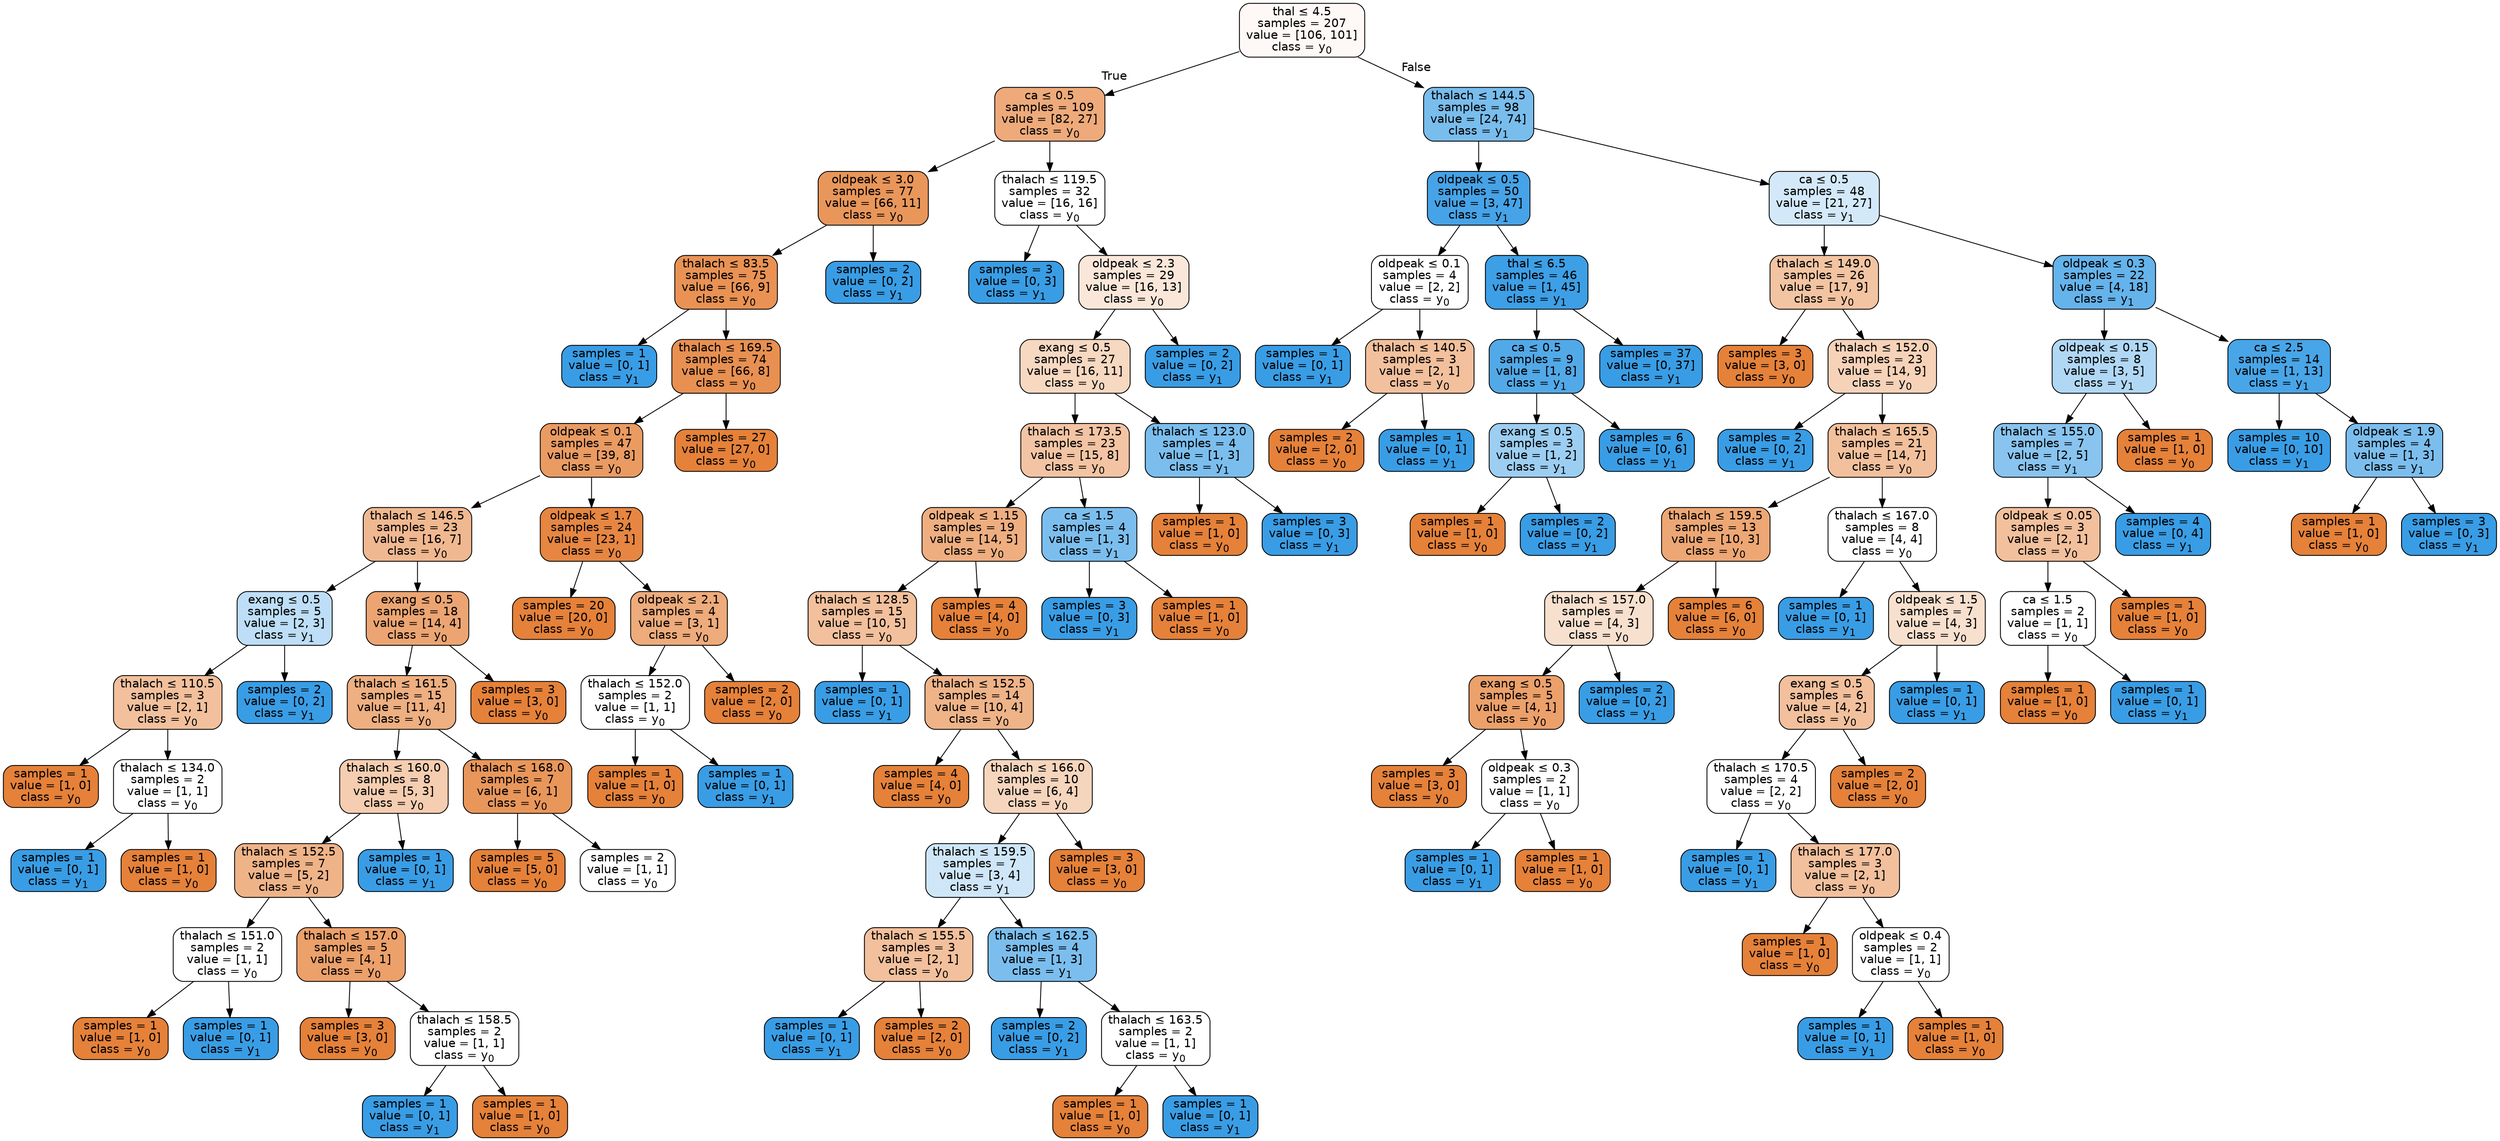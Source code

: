 digraph Tree {
node [shape=box, style="filled, rounded", color="black", fontname=helvetica] ;
edge [fontname=helvetica] ;
0 [label=<thal &le; 4.5<br/>samples = 207<br/>value = [106, 101]<br/>class = y<SUB>0</SUB>>, fillcolor="#fef9f6"] ;
1 [label=<ca &le; 0.5<br/>samples = 109<br/>value = [82, 27]<br/>class = y<SUB>0</SUB>>, fillcolor="#eeaa7a"] ;
0 -> 1 [labeldistance=2.5, labelangle=45, headlabel="True"] ;
2 [label=<oldpeak &le; 3.0<br/>samples = 77<br/>value = [66, 11]<br/>class = y<SUB>0</SUB>>, fillcolor="#e9965a"] ;
1 -> 2 ;
3 [label=<thalach &le; 83.5<br/>samples = 75<br/>value = [66, 9]<br/>class = y<SUB>0</SUB>>, fillcolor="#e99254"] ;
2 -> 3 ;
4 [label=<samples = 1<br/>value = [0, 1]<br/>class = y<SUB>1</SUB>>, fillcolor="#399de5"] ;
3 -> 4 ;
5 [label=<thalach &le; 169.5<br/>samples = 74<br/>value = [66, 8]<br/>class = y<SUB>0</SUB>>, fillcolor="#e89051"] ;
3 -> 5 ;
6 [label=<oldpeak &le; 0.1<br/>samples = 47<br/>value = [39, 8]<br/>class = y<SUB>0</SUB>>, fillcolor="#ea9b62"] ;
5 -> 6 ;
7 [label=<thalach &le; 146.5<br/>samples = 23<br/>value = [16, 7]<br/>class = y<SUB>0</SUB>>, fillcolor="#f0b890"] ;
6 -> 7 ;
8 [label=<exang &le; 0.5<br/>samples = 5<br/>value = [2, 3]<br/>class = y<SUB>1</SUB>>, fillcolor="#bddef6"] ;
7 -> 8 ;
9 [label=<thalach &le; 110.5<br/>samples = 3<br/>value = [2, 1]<br/>class = y<SUB>0</SUB>>, fillcolor="#f2c09c"] ;
8 -> 9 ;
10 [label=<samples = 1<br/>value = [1, 0]<br/>class = y<SUB>0</SUB>>, fillcolor="#e58139"] ;
9 -> 10 ;
11 [label=<thalach &le; 134.0<br/>samples = 2<br/>value = [1, 1]<br/>class = y<SUB>0</SUB>>, fillcolor="#ffffff"] ;
9 -> 11 ;
12 [label=<samples = 1<br/>value = [0, 1]<br/>class = y<SUB>1</SUB>>, fillcolor="#399de5"] ;
11 -> 12 ;
13 [label=<samples = 1<br/>value = [1, 0]<br/>class = y<SUB>0</SUB>>, fillcolor="#e58139"] ;
11 -> 13 ;
14 [label=<samples = 2<br/>value = [0, 2]<br/>class = y<SUB>1</SUB>>, fillcolor="#399de5"] ;
8 -> 14 ;
15 [label=<exang &le; 0.5<br/>samples = 18<br/>value = [14, 4]<br/>class = y<SUB>0</SUB>>, fillcolor="#eca572"] ;
7 -> 15 ;
16 [label=<thalach &le; 161.5<br/>samples = 15<br/>value = [11, 4]<br/>class = y<SUB>0</SUB>>, fillcolor="#eeaf81"] ;
15 -> 16 ;
17 [label=<thalach &le; 160.0<br/>samples = 8<br/>value = [5, 3]<br/>class = y<SUB>0</SUB>>, fillcolor="#f5cdb0"] ;
16 -> 17 ;
18 [label=<thalach &le; 152.5<br/>samples = 7<br/>value = [5, 2]<br/>class = y<SUB>0</SUB>>, fillcolor="#efb388"] ;
17 -> 18 ;
19 [label=<thalach &le; 151.0<br/>samples = 2<br/>value = [1, 1]<br/>class = y<SUB>0</SUB>>, fillcolor="#ffffff"] ;
18 -> 19 ;
20 [label=<samples = 1<br/>value = [1, 0]<br/>class = y<SUB>0</SUB>>, fillcolor="#e58139"] ;
19 -> 20 ;
21 [label=<samples = 1<br/>value = [0, 1]<br/>class = y<SUB>1</SUB>>, fillcolor="#399de5"] ;
19 -> 21 ;
22 [label=<thalach &le; 157.0<br/>samples = 5<br/>value = [4, 1]<br/>class = y<SUB>0</SUB>>, fillcolor="#eca06a"] ;
18 -> 22 ;
23 [label=<samples = 3<br/>value = [3, 0]<br/>class = y<SUB>0</SUB>>, fillcolor="#e58139"] ;
22 -> 23 ;
24 [label=<thalach &le; 158.5<br/>samples = 2<br/>value = [1, 1]<br/>class = y<SUB>0</SUB>>, fillcolor="#ffffff"] ;
22 -> 24 ;
25 [label=<samples = 1<br/>value = [0, 1]<br/>class = y<SUB>1</SUB>>, fillcolor="#399de5"] ;
24 -> 25 ;
26 [label=<samples = 1<br/>value = [1, 0]<br/>class = y<SUB>0</SUB>>, fillcolor="#e58139"] ;
24 -> 26 ;
27 [label=<samples = 1<br/>value = [0, 1]<br/>class = y<SUB>1</SUB>>, fillcolor="#399de5"] ;
17 -> 27 ;
28 [label=<thalach &le; 168.0<br/>samples = 7<br/>value = [6, 1]<br/>class = y<SUB>0</SUB>>, fillcolor="#e9965a"] ;
16 -> 28 ;
29 [label=<samples = 5<br/>value = [5, 0]<br/>class = y<SUB>0</SUB>>, fillcolor="#e58139"] ;
28 -> 29 ;
30 [label=<samples = 2<br/>value = [1, 1]<br/>class = y<SUB>0</SUB>>, fillcolor="#ffffff"] ;
28 -> 30 ;
31 [label=<samples = 3<br/>value = [3, 0]<br/>class = y<SUB>0</SUB>>, fillcolor="#e58139"] ;
15 -> 31 ;
32 [label=<oldpeak &le; 1.7<br/>samples = 24<br/>value = [23, 1]<br/>class = y<SUB>0</SUB>>, fillcolor="#e68642"] ;
6 -> 32 ;
33 [label=<samples = 20<br/>value = [20, 0]<br/>class = y<SUB>0</SUB>>, fillcolor="#e58139"] ;
32 -> 33 ;
34 [label=<oldpeak &le; 2.1<br/>samples = 4<br/>value = [3, 1]<br/>class = y<SUB>0</SUB>>, fillcolor="#eeab7b"] ;
32 -> 34 ;
35 [label=<thalach &le; 152.0<br/>samples = 2<br/>value = [1, 1]<br/>class = y<SUB>0</SUB>>, fillcolor="#ffffff"] ;
34 -> 35 ;
36 [label=<samples = 1<br/>value = [1, 0]<br/>class = y<SUB>0</SUB>>, fillcolor="#e58139"] ;
35 -> 36 ;
37 [label=<samples = 1<br/>value = [0, 1]<br/>class = y<SUB>1</SUB>>, fillcolor="#399de5"] ;
35 -> 37 ;
38 [label=<samples = 2<br/>value = [2, 0]<br/>class = y<SUB>0</SUB>>, fillcolor="#e58139"] ;
34 -> 38 ;
39 [label=<samples = 27<br/>value = [27, 0]<br/>class = y<SUB>0</SUB>>, fillcolor="#e58139"] ;
5 -> 39 ;
40 [label=<samples = 2<br/>value = [0, 2]<br/>class = y<SUB>1</SUB>>, fillcolor="#399de5"] ;
2 -> 40 ;
41 [label=<thalach &le; 119.5<br/>samples = 32<br/>value = [16, 16]<br/>class = y<SUB>0</SUB>>, fillcolor="#ffffff"] ;
1 -> 41 ;
42 [label=<samples = 3<br/>value = [0, 3]<br/>class = y<SUB>1</SUB>>, fillcolor="#399de5"] ;
41 -> 42 ;
43 [label=<oldpeak &le; 2.3<br/>samples = 29<br/>value = [16, 13]<br/>class = y<SUB>0</SUB>>, fillcolor="#fae7da"] ;
41 -> 43 ;
44 [label=<exang &le; 0.5<br/>samples = 27<br/>value = [16, 11]<br/>class = y<SUB>0</SUB>>, fillcolor="#f7d8c1"] ;
43 -> 44 ;
45 [label=<thalach &le; 173.5<br/>samples = 23<br/>value = [15, 8]<br/>class = y<SUB>0</SUB>>, fillcolor="#f3c4a3"] ;
44 -> 45 ;
46 [label=<oldpeak &le; 1.15<br/>samples = 19<br/>value = [14, 5]<br/>class = y<SUB>0</SUB>>, fillcolor="#eeae80"] ;
45 -> 46 ;
47 [label=<thalach &le; 128.5<br/>samples = 15<br/>value = [10, 5]<br/>class = y<SUB>0</SUB>>, fillcolor="#f2c09c"] ;
46 -> 47 ;
48 [label=<samples = 1<br/>value = [0, 1]<br/>class = y<SUB>1</SUB>>, fillcolor="#399de5"] ;
47 -> 48 ;
49 [label=<thalach &le; 152.5<br/>samples = 14<br/>value = [10, 4]<br/>class = y<SUB>0</SUB>>, fillcolor="#efb388"] ;
47 -> 49 ;
50 [label=<samples = 4<br/>value = [4, 0]<br/>class = y<SUB>0</SUB>>, fillcolor="#e58139"] ;
49 -> 50 ;
51 [label=<thalach &le; 166.0<br/>samples = 10<br/>value = [6, 4]<br/>class = y<SUB>0</SUB>>, fillcolor="#f6d5bd"] ;
49 -> 51 ;
52 [label=<thalach &le; 159.5<br/>samples = 7<br/>value = [3, 4]<br/>class = y<SUB>1</SUB>>, fillcolor="#cee6f8"] ;
51 -> 52 ;
53 [label=<thalach &le; 155.5<br/>samples = 3<br/>value = [2, 1]<br/>class = y<SUB>0</SUB>>, fillcolor="#f2c09c"] ;
52 -> 53 ;
54 [label=<samples = 1<br/>value = [0, 1]<br/>class = y<SUB>1</SUB>>, fillcolor="#399de5"] ;
53 -> 54 ;
55 [label=<samples = 2<br/>value = [2, 0]<br/>class = y<SUB>0</SUB>>, fillcolor="#e58139"] ;
53 -> 55 ;
56 [label=<thalach &le; 162.5<br/>samples = 4<br/>value = [1, 3]<br/>class = y<SUB>1</SUB>>, fillcolor="#7bbeee"] ;
52 -> 56 ;
57 [label=<samples = 2<br/>value = [0, 2]<br/>class = y<SUB>1</SUB>>, fillcolor="#399de5"] ;
56 -> 57 ;
58 [label=<thalach &le; 163.5<br/>samples = 2<br/>value = [1, 1]<br/>class = y<SUB>0</SUB>>, fillcolor="#ffffff"] ;
56 -> 58 ;
59 [label=<samples = 1<br/>value = [1, 0]<br/>class = y<SUB>0</SUB>>, fillcolor="#e58139"] ;
58 -> 59 ;
60 [label=<samples = 1<br/>value = [0, 1]<br/>class = y<SUB>1</SUB>>, fillcolor="#399de5"] ;
58 -> 60 ;
61 [label=<samples = 3<br/>value = [3, 0]<br/>class = y<SUB>0</SUB>>, fillcolor="#e58139"] ;
51 -> 61 ;
62 [label=<samples = 4<br/>value = [4, 0]<br/>class = y<SUB>0</SUB>>, fillcolor="#e58139"] ;
46 -> 62 ;
63 [label=<ca &le; 1.5<br/>samples = 4<br/>value = [1, 3]<br/>class = y<SUB>1</SUB>>, fillcolor="#7bbeee"] ;
45 -> 63 ;
64 [label=<samples = 3<br/>value = [0, 3]<br/>class = y<SUB>1</SUB>>, fillcolor="#399de5"] ;
63 -> 64 ;
65 [label=<samples = 1<br/>value = [1, 0]<br/>class = y<SUB>0</SUB>>, fillcolor="#e58139"] ;
63 -> 65 ;
66 [label=<thalach &le; 123.0<br/>samples = 4<br/>value = [1, 3]<br/>class = y<SUB>1</SUB>>, fillcolor="#7bbeee"] ;
44 -> 66 ;
67 [label=<samples = 1<br/>value = [1, 0]<br/>class = y<SUB>0</SUB>>, fillcolor="#e58139"] ;
66 -> 67 ;
68 [label=<samples = 3<br/>value = [0, 3]<br/>class = y<SUB>1</SUB>>, fillcolor="#399de5"] ;
66 -> 68 ;
69 [label=<samples = 2<br/>value = [0, 2]<br/>class = y<SUB>1</SUB>>, fillcolor="#399de5"] ;
43 -> 69 ;
70 [label=<thalach &le; 144.5<br/>samples = 98<br/>value = [24, 74]<br/>class = y<SUB>1</SUB>>, fillcolor="#79bded"] ;
0 -> 70 [labeldistance=2.5, labelangle=-45, headlabel="False"] ;
71 [label=<oldpeak &le; 0.5<br/>samples = 50<br/>value = [3, 47]<br/>class = y<SUB>1</SUB>>, fillcolor="#46a3e7"] ;
70 -> 71 ;
72 [label=<oldpeak &le; 0.1<br/>samples = 4<br/>value = [2, 2]<br/>class = y<SUB>0</SUB>>, fillcolor="#ffffff"] ;
71 -> 72 ;
73 [label=<samples = 1<br/>value = [0, 1]<br/>class = y<SUB>1</SUB>>, fillcolor="#399de5"] ;
72 -> 73 ;
74 [label=<thalach &le; 140.5<br/>samples = 3<br/>value = [2, 1]<br/>class = y<SUB>0</SUB>>, fillcolor="#f2c09c"] ;
72 -> 74 ;
75 [label=<samples = 2<br/>value = [2, 0]<br/>class = y<SUB>0</SUB>>, fillcolor="#e58139"] ;
74 -> 75 ;
76 [label=<samples = 1<br/>value = [0, 1]<br/>class = y<SUB>1</SUB>>, fillcolor="#399de5"] ;
74 -> 76 ;
77 [label=<thal &le; 6.5<br/>samples = 46<br/>value = [1, 45]<br/>class = y<SUB>1</SUB>>, fillcolor="#3d9fe6"] ;
71 -> 77 ;
78 [label=<ca &le; 0.5<br/>samples = 9<br/>value = [1, 8]<br/>class = y<SUB>1</SUB>>, fillcolor="#52a9e8"] ;
77 -> 78 ;
79 [label=<exang &le; 0.5<br/>samples = 3<br/>value = [1, 2]<br/>class = y<SUB>1</SUB>>, fillcolor="#9ccef2"] ;
78 -> 79 ;
80 [label=<samples = 1<br/>value = [1, 0]<br/>class = y<SUB>0</SUB>>, fillcolor="#e58139"] ;
79 -> 80 ;
81 [label=<samples = 2<br/>value = [0, 2]<br/>class = y<SUB>1</SUB>>, fillcolor="#399de5"] ;
79 -> 81 ;
82 [label=<samples = 6<br/>value = [0, 6]<br/>class = y<SUB>1</SUB>>, fillcolor="#399de5"] ;
78 -> 82 ;
83 [label=<samples = 37<br/>value = [0, 37]<br/>class = y<SUB>1</SUB>>, fillcolor="#399de5"] ;
77 -> 83 ;
84 [label=<ca &le; 0.5<br/>samples = 48<br/>value = [21, 27]<br/>class = y<SUB>1</SUB>>, fillcolor="#d3e9f9"] ;
70 -> 84 ;
85 [label=<thalach &le; 149.0<br/>samples = 26<br/>value = [17, 9]<br/>class = y<SUB>0</SUB>>, fillcolor="#f3c4a2"] ;
84 -> 85 ;
86 [label=<samples = 3<br/>value = [3, 0]<br/>class = y<SUB>0</SUB>>, fillcolor="#e58139"] ;
85 -> 86 ;
87 [label=<thalach &le; 152.0<br/>samples = 23<br/>value = [14, 9]<br/>class = y<SUB>0</SUB>>, fillcolor="#f6d2b8"] ;
85 -> 87 ;
88 [label=<samples = 2<br/>value = [0, 2]<br/>class = y<SUB>1</SUB>>, fillcolor="#399de5"] ;
87 -> 88 ;
89 [label=<thalach &le; 165.5<br/>samples = 21<br/>value = [14, 7]<br/>class = y<SUB>0</SUB>>, fillcolor="#f2c09c"] ;
87 -> 89 ;
90 [label=<thalach &le; 159.5<br/>samples = 13<br/>value = [10, 3]<br/>class = y<SUB>0</SUB>>, fillcolor="#eda774"] ;
89 -> 90 ;
91 [label=<thalach &le; 157.0<br/>samples = 7<br/>value = [4, 3]<br/>class = y<SUB>0</SUB>>, fillcolor="#f8e0ce"] ;
90 -> 91 ;
92 [label=<exang &le; 0.5<br/>samples = 5<br/>value = [4, 1]<br/>class = y<SUB>0</SUB>>, fillcolor="#eca06a"] ;
91 -> 92 ;
93 [label=<samples = 3<br/>value = [3, 0]<br/>class = y<SUB>0</SUB>>, fillcolor="#e58139"] ;
92 -> 93 ;
94 [label=<oldpeak &le; 0.3<br/>samples = 2<br/>value = [1, 1]<br/>class = y<SUB>0</SUB>>, fillcolor="#ffffff"] ;
92 -> 94 ;
95 [label=<samples = 1<br/>value = [0, 1]<br/>class = y<SUB>1</SUB>>, fillcolor="#399de5"] ;
94 -> 95 ;
96 [label=<samples = 1<br/>value = [1, 0]<br/>class = y<SUB>0</SUB>>, fillcolor="#e58139"] ;
94 -> 96 ;
97 [label=<samples = 2<br/>value = [0, 2]<br/>class = y<SUB>1</SUB>>, fillcolor="#399de5"] ;
91 -> 97 ;
98 [label=<samples = 6<br/>value = [6, 0]<br/>class = y<SUB>0</SUB>>, fillcolor="#e58139"] ;
90 -> 98 ;
99 [label=<thalach &le; 167.0<br/>samples = 8<br/>value = [4, 4]<br/>class = y<SUB>0</SUB>>, fillcolor="#ffffff"] ;
89 -> 99 ;
100 [label=<samples = 1<br/>value = [0, 1]<br/>class = y<SUB>1</SUB>>, fillcolor="#399de5"] ;
99 -> 100 ;
101 [label=<oldpeak &le; 1.5<br/>samples = 7<br/>value = [4, 3]<br/>class = y<SUB>0</SUB>>, fillcolor="#f8e0ce"] ;
99 -> 101 ;
102 [label=<exang &le; 0.5<br/>samples = 6<br/>value = [4, 2]<br/>class = y<SUB>0</SUB>>, fillcolor="#f2c09c"] ;
101 -> 102 ;
103 [label=<thalach &le; 170.5<br/>samples = 4<br/>value = [2, 2]<br/>class = y<SUB>0</SUB>>, fillcolor="#ffffff"] ;
102 -> 103 ;
104 [label=<samples = 1<br/>value = [0, 1]<br/>class = y<SUB>1</SUB>>, fillcolor="#399de5"] ;
103 -> 104 ;
105 [label=<thalach &le; 177.0<br/>samples = 3<br/>value = [2, 1]<br/>class = y<SUB>0</SUB>>, fillcolor="#f2c09c"] ;
103 -> 105 ;
106 [label=<samples = 1<br/>value = [1, 0]<br/>class = y<SUB>0</SUB>>, fillcolor="#e58139"] ;
105 -> 106 ;
107 [label=<oldpeak &le; 0.4<br/>samples = 2<br/>value = [1, 1]<br/>class = y<SUB>0</SUB>>, fillcolor="#ffffff"] ;
105 -> 107 ;
108 [label=<samples = 1<br/>value = [0, 1]<br/>class = y<SUB>1</SUB>>, fillcolor="#399de5"] ;
107 -> 108 ;
109 [label=<samples = 1<br/>value = [1, 0]<br/>class = y<SUB>0</SUB>>, fillcolor="#e58139"] ;
107 -> 109 ;
110 [label=<samples = 2<br/>value = [2, 0]<br/>class = y<SUB>0</SUB>>, fillcolor="#e58139"] ;
102 -> 110 ;
111 [label=<samples = 1<br/>value = [0, 1]<br/>class = y<SUB>1</SUB>>, fillcolor="#399de5"] ;
101 -> 111 ;
112 [label=<oldpeak &le; 0.3<br/>samples = 22<br/>value = [4, 18]<br/>class = y<SUB>1</SUB>>, fillcolor="#65b3eb"] ;
84 -> 112 ;
113 [label=<oldpeak &le; 0.15<br/>samples = 8<br/>value = [3, 5]<br/>class = y<SUB>1</SUB>>, fillcolor="#b0d8f5"] ;
112 -> 113 ;
114 [label=<thalach &le; 155.0<br/>samples = 7<br/>value = [2, 5]<br/>class = y<SUB>1</SUB>>, fillcolor="#88c4ef"] ;
113 -> 114 ;
115 [label=<oldpeak &le; 0.05<br/>samples = 3<br/>value = [2, 1]<br/>class = y<SUB>0</SUB>>, fillcolor="#f2c09c"] ;
114 -> 115 ;
116 [label=<ca &le; 1.5<br/>samples = 2<br/>value = [1, 1]<br/>class = y<SUB>0</SUB>>, fillcolor="#ffffff"] ;
115 -> 116 ;
117 [label=<samples = 1<br/>value = [1, 0]<br/>class = y<SUB>0</SUB>>, fillcolor="#e58139"] ;
116 -> 117 ;
118 [label=<samples = 1<br/>value = [0, 1]<br/>class = y<SUB>1</SUB>>, fillcolor="#399de5"] ;
116 -> 118 ;
119 [label=<samples = 1<br/>value = [1, 0]<br/>class = y<SUB>0</SUB>>, fillcolor="#e58139"] ;
115 -> 119 ;
120 [label=<samples = 4<br/>value = [0, 4]<br/>class = y<SUB>1</SUB>>, fillcolor="#399de5"] ;
114 -> 120 ;
121 [label=<samples = 1<br/>value = [1, 0]<br/>class = y<SUB>0</SUB>>, fillcolor="#e58139"] ;
113 -> 121 ;
122 [label=<ca &le; 2.5<br/>samples = 14<br/>value = [1, 13]<br/>class = y<SUB>1</SUB>>, fillcolor="#48a5e7"] ;
112 -> 122 ;
123 [label=<samples = 10<br/>value = [0, 10]<br/>class = y<SUB>1</SUB>>, fillcolor="#399de5"] ;
122 -> 123 ;
124 [label=<oldpeak &le; 1.9<br/>samples = 4<br/>value = [1, 3]<br/>class = y<SUB>1</SUB>>, fillcolor="#7bbeee"] ;
122 -> 124 ;
125 [label=<samples = 1<br/>value = [1, 0]<br/>class = y<SUB>0</SUB>>, fillcolor="#e58139"] ;
124 -> 125 ;
126 [label=<samples = 3<br/>value = [0, 3]<br/>class = y<SUB>1</SUB>>, fillcolor="#399de5"] ;
124 -> 126 ;
}
